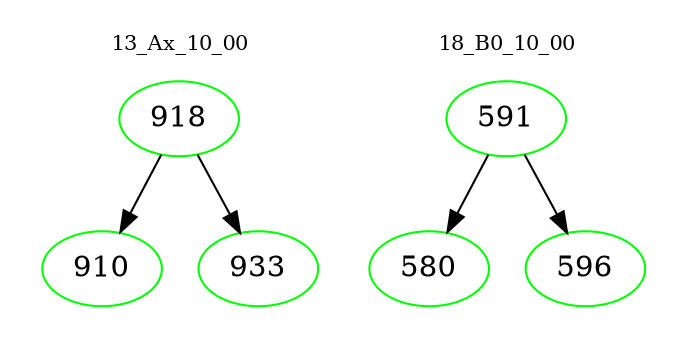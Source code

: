 digraph{
subgraph cluster_0 {
color = white
label = "13_Ax_10_00";
fontsize=10;
T0_918 [label="918", color="green"]
T0_918 -> T0_910 [color="black"]
T0_910 [label="910", color="green"]
T0_918 -> T0_933 [color="black"]
T0_933 [label="933", color="green"]
}
subgraph cluster_1 {
color = white
label = "18_B0_10_00";
fontsize=10;
T1_591 [label="591", color="green"]
T1_591 -> T1_580 [color="black"]
T1_580 [label="580", color="green"]
T1_591 -> T1_596 [color="black"]
T1_596 [label="596", color="green"]
}
}
